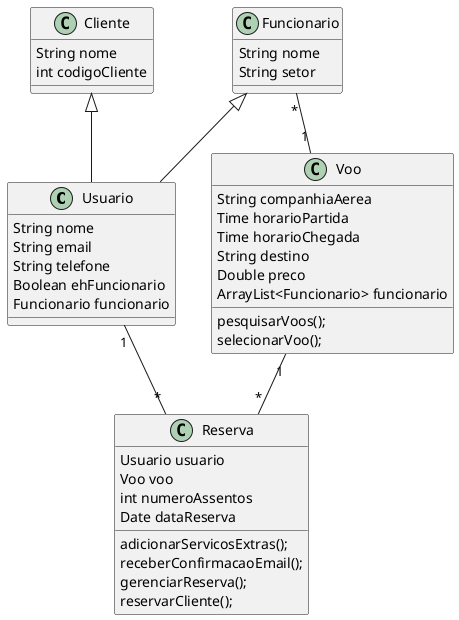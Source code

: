 @startuml

Usuario "1" -- "*" Reserva
Voo "1" -- "*" Reserva
Funcionario "*" -- "1" Voo
Funcionario <|-- Usuario
Cliente <|-- Usuario

Voo : String companhiaAerea
Voo : Time horarioPartida
Voo : Time horarioChegada
Voo : String destino
Voo : Double preco
Voo : ArrayList<Funcionario> funcionario
Voo : pesquisarVoos();
Voo : selecionarVoo();

Usuario : String nome
Usuario : String email
Usuario : String telefone
Usuario : Boolean ehFuncionario
Usuario : Funcionario funcionario

Reserva : Usuario usuario
Reserva : Voo voo
Reserva : int numeroAssentos
Reserva : Date dataReserva
Reserva : adicionarServicosExtras();
Reserva : receberConfirmacaoEmail();
Reserva : gerenciarReserva();
Reserva : reservarCliente();

Funcionario : String nome
Funcionario : String setor

Cliente : String nome
Cliente : int codigoCliente

@enduml
